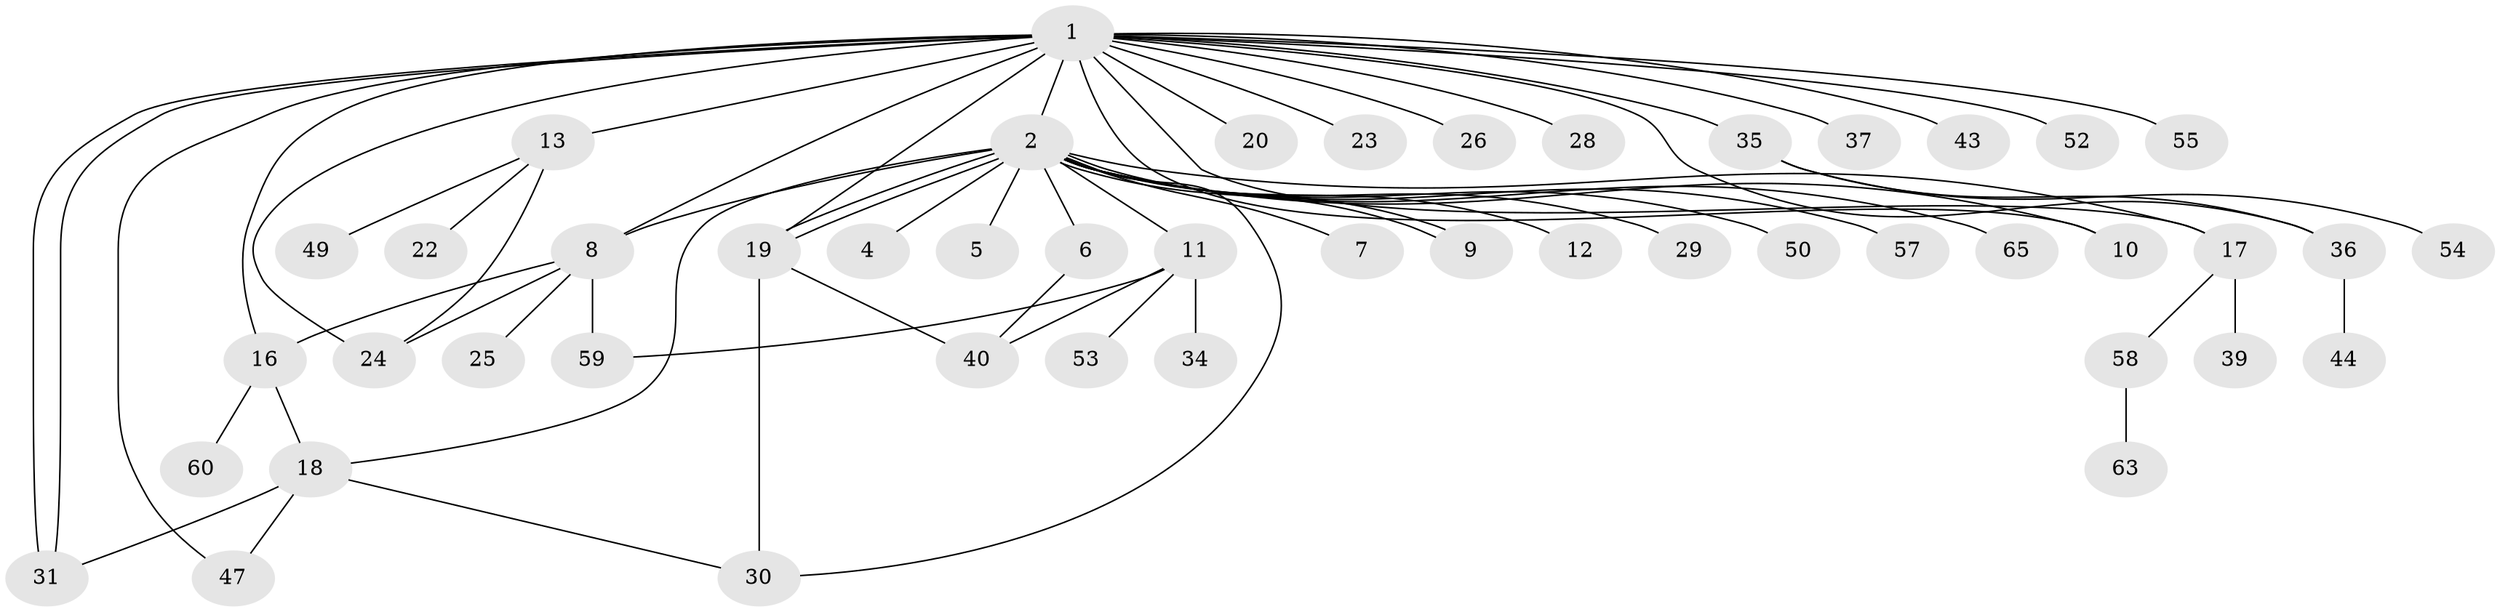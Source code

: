 // original degree distribution, {6: 0.03076923076923077, 25: 0.015384615384615385, 30: 0.015384615384615385, 2: 0.2153846153846154, 3: 0.16923076923076924, 1: 0.4153846153846154, 10: 0.015384615384615385, 4: 0.1076923076923077, 5: 0.015384615384615385}
// Generated by graph-tools (version 1.1) at 2025/11/02/27/25 16:11:11]
// undirected, 47 vertices, 65 edges
graph export_dot {
graph [start="1"]
  node [color=gray90,style=filled];
  1 [super="+3"];
  2 [super="+62"];
  4 [super="+15"];
  5 [super="+61"];
  6 [super="+64"];
  7;
  8 [super="+48"];
  9;
  10 [super="+38"];
  11 [super="+27"];
  12;
  13 [super="+14"];
  16 [super="+45"];
  17 [super="+33"];
  18 [super="+56"];
  19 [super="+21"];
  20;
  22 [super="+42"];
  23;
  24 [super="+51"];
  25;
  26;
  28;
  29;
  30 [super="+32"];
  31;
  34;
  35 [super="+41"];
  36 [super="+46"];
  37;
  39;
  40;
  43;
  44;
  47;
  49;
  50;
  52;
  53;
  54;
  55;
  57;
  58;
  59;
  60;
  63;
  65;
  1 -- 2 [weight=2];
  1 -- 13 [weight=3];
  1 -- 31;
  1 -- 31;
  1 -- 8 [weight=2];
  1 -- 10 [weight=2];
  1 -- 16;
  1 -- 17;
  1 -- 19;
  1 -- 20;
  1 -- 23;
  1 -- 24;
  1 -- 26;
  1 -- 28;
  1 -- 35;
  1 -- 36;
  1 -- 37;
  1 -- 43;
  1 -- 47;
  1 -- 52;
  1 -- 55;
  2 -- 4;
  2 -- 5 [weight=2];
  2 -- 6;
  2 -- 7;
  2 -- 8 [weight=2];
  2 -- 9;
  2 -- 9;
  2 -- 11;
  2 -- 12;
  2 -- 17;
  2 -- 18;
  2 -- 19;
  2 -- 19;
  2 -- 29;
  2 -- 50;
  2 -- 57;
  2 -- 65;
  2 -- 10;
  2 -- 30;
  6 -- 40 [weight=2];
  8 -- 16;
  8 -- 25;
  8 -- 59;
  8 -- 24;
  11 -- 59;
  11 -- 40;
  11 -- 34;
  11 -- 53;
  13 -- 49;
  13 -- 24;
  13 -- 22;
  16 -- 18 [weight=2];
  16 -- 60;
  17 -- 39;
  17 -- 58;
  18 -- 30;
  18 -- 47;
  18 -- 31;
  19 -- 40;
  19 -- 30;
  35 -- 36;
  35 -- 54;
  36 -- 44;
  58 -- 63;
}
